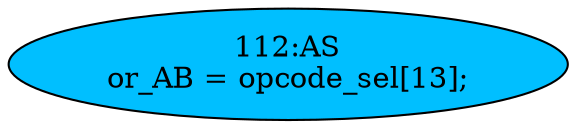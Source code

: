 strict digraph "" {
	node [label="\N"];
	"112:AS"	 [ast="<pyverilog.vparser.ast.Assign object at 0x7f7a879fb850>",
		def_var="['or_AB']",
		fillcolor=deepskyblue,
		label="112:AS
or_AB = opcode_sel[13];",
		statements="[]",
		style=filled,
		typ=Assign,
		use_var="['opcode_sel']"];
}
